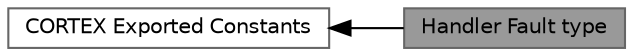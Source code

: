 digraph "Handler Fault type"
{
 // LATEX_PDF_SIZE
  bgcolor="transparent";
  edge [fontname=Helvetica,fontsize=10,labelfontname=Helvetica,labelfontsize=10];
  node [fontname=Helvetica,fontsize=10,shape=box,height=0.2,width=0.4];
  rankdir=LR;
  Node1 [label="Handler Fault type",height=0.2,width=0.4,color="gray40", fillcolor="grey60", style="filled", fontcolor="black",tooltip=" "];
  Node2 [label="CORTEX Exported Constants",height=0.2,width=0.4,color="grey40", fillcolor="white", style="filled",URL="$group___c_o_r_t_e_x___l_l___exported___constants.html",tooltip=" "];
  Node2->Node1 [shape=plaintext, dir="back", style="solid"];
}
